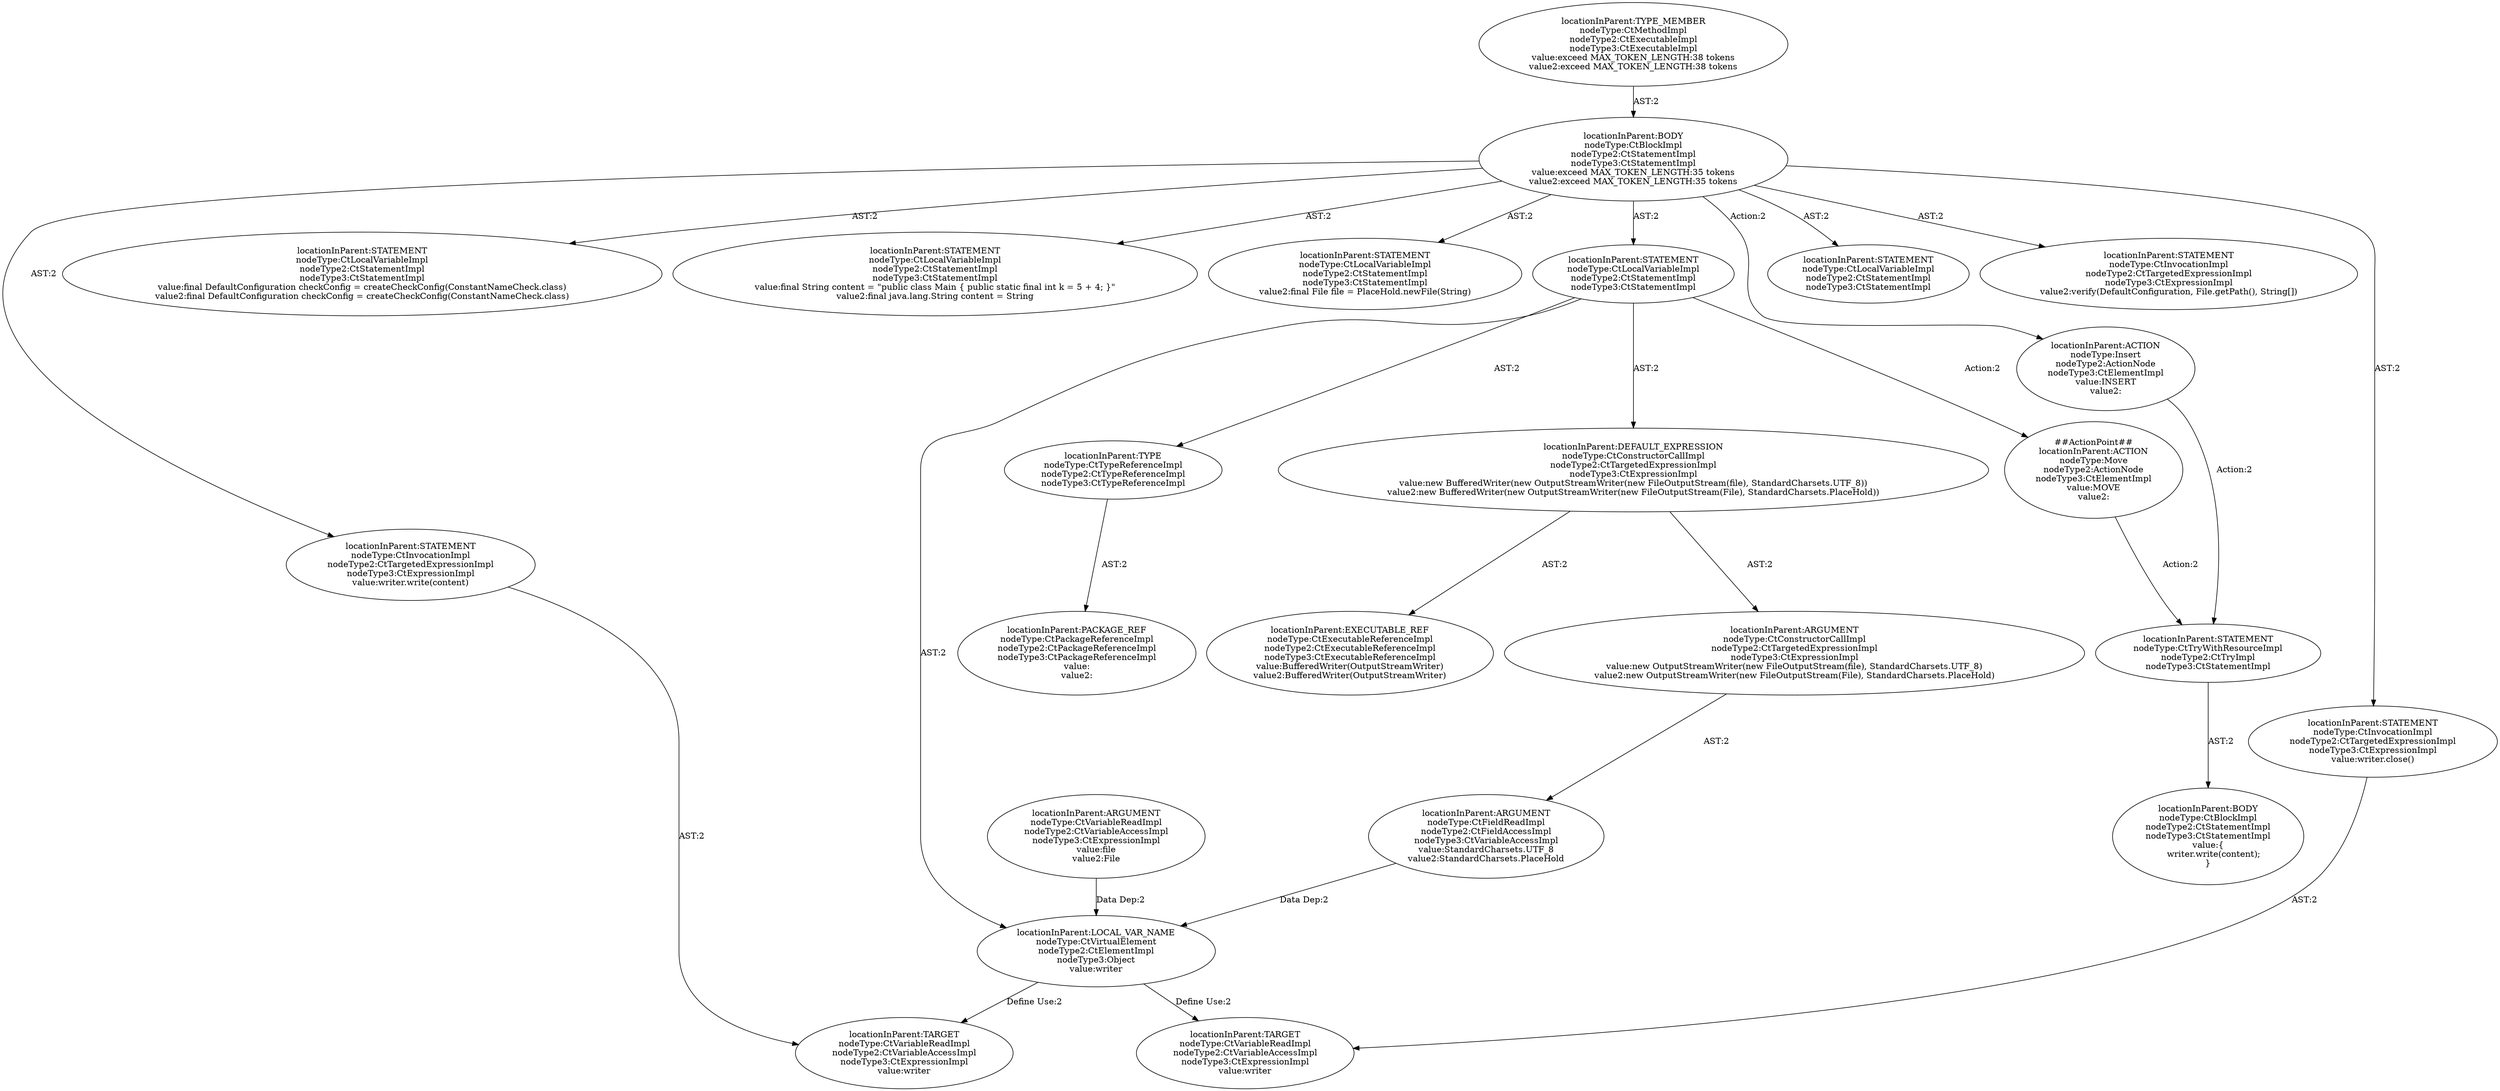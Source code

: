 digraph "Pattern" {
0 [label="##ActionPoint##
locationInParent:ACTION
nodeType:Move
nodeType2:ActionNode
nodeType3:CtElementImpl
value:MOVE
value2:" shape=ellipse]
1 [label="locationInParent:STATEMENT
nodeType:CtLocalVariableImpl
nodeType2:CtStatementImpl
nodeType3:CtStatementImpl" shape=ellipse]
2 [label="locationInParent:BODY
nodeType:CtBlockImpl
nodeType2:CtStatementImpl
nodeType3:CtStatementImpl
value:exceed MAX_TOKEN_LENGTH:35 tokens
value2:exceed MAX_TOKEN_LENGTH:35 tokens" shape=ellipse]
3 [label="locationInParent:TYPE_MEMBER
nodeType:CtMethodImpl
nodeType2:CtExecutableImpl
nodeType3:CtExecutableImpl
value:exceed MAX_TOKEN_LENGTH:38 tokens
value2:exceed MAX_TOKEN_LENGTH:38 tokens" shape=ellipse]
4 [label="locationInParent:STATEMENT
nodeType:CtLocalVariableImpl
nodeType2:CtStatementImpl
nodeType3:CtStatementImpl
value:final DefaultConfiguration checkConfig = createCheckConfig(ConstantNameCheck.class)
value2:final DefaultConfiguration checkConfig = createCheckConfig(ConstantNameCheck.class)" shape=ellipse]
5 [label="locationInParent:STATEMENT
nodeType:CtLocalVariableImpl
nodeType2:CtStatementImpl
nodeType3:CtStatementImpl
value:final String content = \"public class Main \{ public static final int k = 5 + 4; \}\"
value2:final java.lang.String content = String" shape=ellipse]
6 [label="locationInParent:STATEMENT
nodeType:CtLocalVariableImpl
nodeType2:CtStatementImpl
nodeType3:CtStatementImpl
value2:final File file = PlaceHold.newFile(String)" shape=ellipse]
7 [label="locationInParent:STATEMENT
nodeType:CtInvocationImpl
nodeType2:CtTargetedExpressionImpl
nodeType3:CtExpressionImpl
value:writer.write(content)" shape=ellipse]
8 [label="locationInParent:STATEMENT
nodeType:CtInvocationImpl
nodeType2:CtTargetedExpressionImpl
nodeType3:CtExpressionImpl
value:writer.close()" shape=ellipse]
9 [label="locationInParent:STATEMENT
nodeType:CtLocalVariableImpl
nodeType2:CtStatementImpl
nodeType3:CtStatementImpl" shape=ellipse]
10 [label="locationInParent:STATEMENT
nodeType:CtInvocationImpl
nodeType2:CtTargetedExpressionImpl
nodeType3:CtExpressionImpl
value2:verify(DefaultConfiguration, File.getPath(), String[])" shape=ellipse]
11 [label="locationInParent:ACTION
nodeType:Insert
nodeType2:ActionNode
nodeType3:CtElementImpl
value:INSERT
value2:" shape=ellipse]
12 [label="locationInParent:STATEMENT
nodeType:CtTryWithResourceImpl
nodeType2:CtTryImpl
nodeType3:CtStatementImpl" shape=ellipse]
13 [label="locationInParent:BODY
nodeType:CtBlockImpl
nodeType2:CtStatementImpl
nodeType3:CtStatementImpl
value:\{
    writer.write(content);
\}" shape=ellipse]
14 [label="locationInParent:LOCAL_VAR_NAME
nodeType:CtVirtualElement
nodeType2:CtElementImpl
nodeType3:Object
value:writer" shape=ellipse]
15 [label="locationInParent:ARGUMENT
nodeType:CtVariableReadImpl
nodeType2:CtVariableAccessImpl
nodeType3:CtExpressionImpl
value:file
value2:File" shape=ellipse]
16 [label="locationInParent:ARGUMENT
nodeType:CtFieldReadImpl
nodeType2:CtFieldAccessImpl
nodeType3:CtVariableAccessImpl
value:StandardCharsets.UTF_8
value2:StandardCharsets.PlaceHold" shape=ellipse]
17 [label="locationInParent:TARGET
nodeType:CtVariableReadImpl
nodeType2:CtVariableAccessImpl
nodeType3:CtExpressionImpl
value:writer" shape=ellipse]
18 [label="locationInParent:TARGET
nodeType:CtVariableReadImpl
nodeType2:CtVariableAccessImpl
nodeType3:CtExpressionImpl
value:writer" shape=ellipse]
19 [label="locationInParent:TYPE
nodeType:CtTypeReferenceImpl
nodeType2:CtTypeReferenceImpl
nodeType3:CtTypeReferenceImpl" shape=ellipse]
20 [label="locationInParent:PACKAGE_REF
nodeType:CtPackageReferenceImpl
nodeType2:CtPackageReferenceImpl
nodeType3:CtPackageReferenceImpl
value:
value2:" shape=ellipse]
21 [label="locationInParent:DEFAULT_EXPRESSION
nodeType:CtConstructorCallImpl
nodeType2:CtTargetedExpressionImpl
nodeType3:CtExpressionImpl
value:new BufferedWriter(new OutputStreamWriter(new FileOutputStream(file), StandardCharsets.UTF_8))
value2:new BufferedWriter(new OutputStreamWriter(new FileOutputStream(File), StandardCharsets.PlaceHold))" shape=ellipse]
22 [label="locationInParent:EXECUTABLE_REF
nodeType:CtExecutableReferenceImpl
nodeType2:CtExecutableReferenceImpl
nodeType3:CtExecutableReferenceImpl
value:BufferedWriter(OutputStreamWriter)
value2:BufferedWriter(OutputStreamWriter)" shape=ellipse]
23 [label="locationInParent:ARGUMENT
nodeType:CtConstructorCallImpl
nodeType2:CtTargetedExpressionImpl
nodeType3:CtExpressionImpl
value:new OutputStreamWriter(new FileOutputStream(file), StandardCharsets.UTF_8)
value2:new OutputStreamWriter(new FileOutputStream(File), StandardCharsets.PlaceHold)" shape=ellipse]
0 -> 12 [label="Action:2"];
1 -> 0 [label="Action:2"];
1 -> 14 [label="AST:2"];
1 -> 19 [label="AST:2"];
1 -> 21 [label="AST:2"];
2 -> 1 [label="AST:2"];
2 -> 4 [label="AST:2"];
2 -> 5 [label="AST:2"];
2 -> 6 [label="AST:2"];
2 -> 7 [label="AST:2"];
2 -> 8 [label="AST:2"];
2 -> 9 [label="AST:2"];
2 -> 10 [label="AST:2"];
2 -> 11 [label="Action:2"];
3 -> 2 [label="AST:2"];
7 -> 17 [label="AST:2"];
8 -> 18 [label="AST:2"];
11 -> 12 [label="Action:2"];
12 -> 13 [label="AST:2"];
14 -> 17 [label="Define Use:2"];
14 -> 18 [label="Define Use:2"];
15 -> 14 [label="Data Dep:2"];
16 -> 14 [label="Data Dep:2"];
19 -> 20 [label="AST:2"];
21 -> 22 [label="AST:2"];
21 -> 23 [label="AST:2"];
23 -> 16 [label="AST:2"];
}